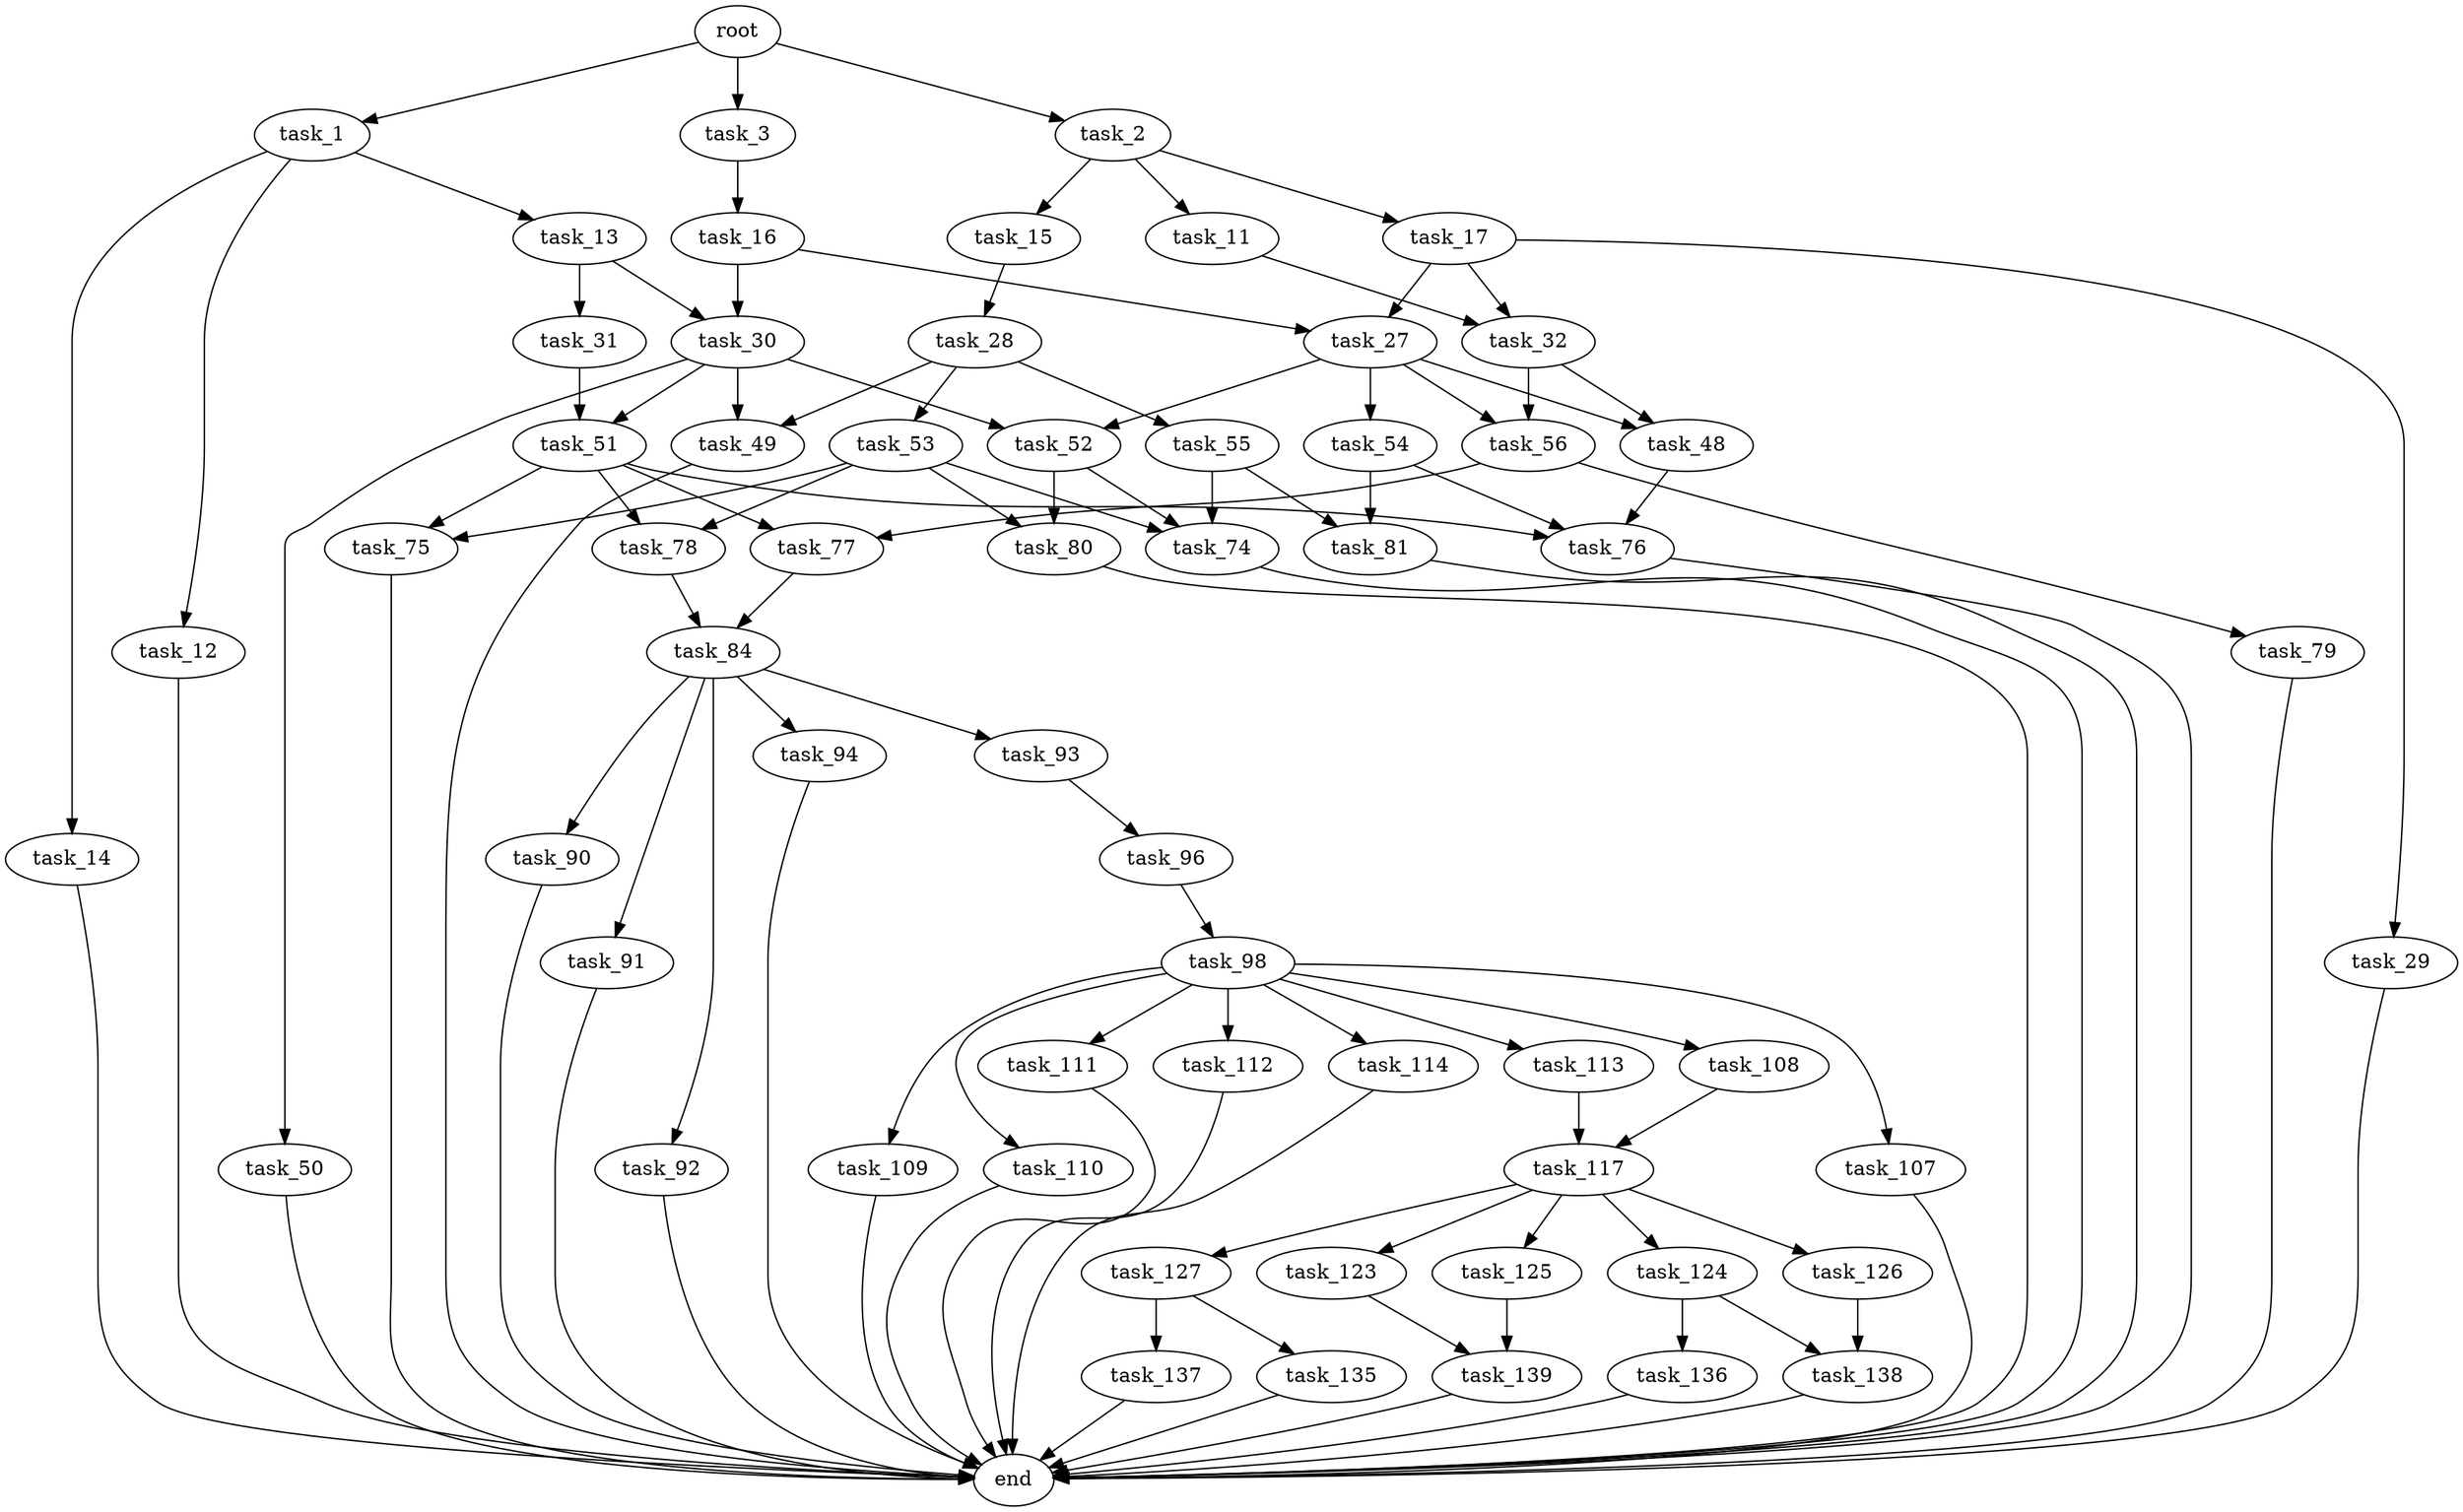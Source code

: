digraph G {
  root [size="0.000000"];
  task_1 [size="19613565570.000000"];
  task_2 [size="231928233984.000000"];
  task_3 [size="8589934592.000000"];
  task_11 [size="782757789696.000000"];
  task_12 [size="3043970270.000000"];
  task_13 [size="17724332931.000000"];
  task_14 [size="134217728000.000000"];
  task_15 [size="2096085439.000000"];
  task_16 [size="86034287853.000000"];
  task_17 [size="18418108326.000000"];
  task_27 [size="107320931526.000000"];
  task_28 [size="344523944.000000"];
  task_29 [size="231928233984.000000"];
  task_30 [size="67811711042.000000"];
  task_31 [size="75726280810.000000"];
  task_32 [size="162687186273.000000"];
  task_48 [size="8730253932.000000"];
  task_49 [size="76764311079.000000"];
  task_50 [size="68719476736.000000"];
  task_51 [size="799280325186.000000"];
  task_52 [size="68719476736.000000"];
  task_53 [size="506434400342.000000"];
  task_54 [size="2023289819.000000"];
  task_55 [size="1019999251682.000000"];
  task_56 [size="1073741824000.000000"];
  task_74 [size="106128664958.000000"];
  task_75 [size="134217728000.000000"];
  task_76 [size="782757789696.000000"];
  task_77 [size="8589934592.000000"];
  task_78 [size="764464881331.000000"];
  task_79 [size="50800654733.000000"];
  task_80 [size="368293445632.000000"];
  task_81 [size="82849273064.000000"];
  task_84 [size="3843156769.000000"];
  task_90 [size="23496946156.000000"];
  task_91 [size="8589934592.000000"];
  task_92 [size="133851567508.000000"];
  task_93 [size="682606750.000000"];
  task_94 [size="12111386873.000000"];
  task_96 [size="236407351868.000000"];
  task_98 [size="2530543041.000000"];
  task_107 [size="549755813888.000000"];
  task_108 [size="68719476736.000000"];
  task_109 [size="8589934592.000000"];
  task_110 [size="4596032988.000000"];
  task_111 [size="1347293521544.000000"];
  task_112 [size="782757789696.000000"];
  task_113 [size="368293445632.000000"];
  task_114 [size="1127339705181.000000"];
  task_117 [size="1073741824000.000000"];
  task_123 [size="425641474191.000000"];
  task_124 [size="22360191691.000000"];
  task_125 [size="6163021232.000000"];
  task_126 [size="14504973304.000000"];
  task_127 [size="68719476736.000000"];
  task_135 [size="508790322718.000000"];
  task_136 [size="613960371163.000000"];
  task_137 [size="68719476736.000000"];
  task_138 [size="8589934592.000000"];
  task_139 [size="8589934592.000000"];
  end [size="0.000000"];

  root -> task_1 [size="1.000000"];
  root -> task_2 [size="1.000000"];
  root -> task_3 [size="1.000000"];
  task_1 -> task_12 [size="679477248.000000"];
  task_1 -> task_13 [size="679477248.000000"];
  task_1 -> task_14 [size="679477248.000000"];
  task_2 -> task_11 [size="301989888.000000"];
  task_2 -> task_15 [size="301989888.000000"];
  task_2 -> task_17 [size="301989888.000000"];
  task_3 -> task_16 [size="33554432.000000"];
  task_11 -> task_32 [size="679477248.000000"];
  task_12 -> end [size="1.000000"];
  task_13 -> task_30 [size="411041792.000000"];
  task_13 -> task_31 [size="411041792.000000"];
  task_14 -> end [size="1.000000"];
  task_15 -> task_28 [size="75497472.000000"];
  task_16 -> task_27 [size="209715200.000000"];
  task_16 -> task_30 [size="209715200.000000"];
  task_17 -> task_27 [size="301989888.000000"];
  task_17 -> task_29 [size="301989888.000000"];
  task_17 -> task_32 [size="301989888.000000"];
  task_27 -> task_48 [size="75497472.000000"];
  task_27 -> task_52 [size="75497472.000000"];
  task_27 -> task_54 [size="75497472.000000"];
  task_27 -> task_56 [size="75497472.000000"];
  task_28 -> task_49 [size="33554432.000000"];
  task_28 -> task_53 [size="33554432.000000"];
  task_28 -> task_55 [size="33554432.000000"];
  task_29 -> end [size="1.000000"];
  task_30 -> task_49 [size="134217728.000000"];
  task_30 -> task_50 [size="134217728.000000"];
  task_30 -> task_51 [size="134217728.000000"];
  task_30 -> task_52 [size="134217728.000000"];
  task_31 -> task_51 [size="301989888.000000"];
  task_32 -> task_48 [size="134217728.000000"];
  task_32 -> task_56 [size="134217728.000000"];
  task_48 -> task_76 [size="33554432.000000"];
  task_49 -> end [size="1.000000"];
  task_50 -> end [size="1.000000"];
  task_51 -> task_75 [size="679477248.000000"];
  task_51 -> task_76 [size="679477248.000000"];
  task_51 -> task_77 [size="679477248.000000"];
  task_51 -> task_78 [size="679477248.000000"];
  task_52 -> task_74 [size="134217728.000000"];
  task_52 -> task_80 [size="134217728.000000"];
  task_53 -> task_74 [size="411041792.000000"];
  task_53 -> task_75 [size="411041792.000000"];
  task_53 -> task_78 [size="411041792.000000"];
  task_53 -> task_80 [size="411041792.000000"];
  task_54 -> task_76 [size="33554432.000000"];
  task_54 -> task_81 [size="33554432.000000"];
  task_55 -> task_74 [size="838860800.000000"];
  task_55 -> task_81 [size="838860800.000000"];
  task_56 -> task_77 [size="838860800.000000"];
  task_56 -> task_79 [size="838860800.000000"];
  task_74 -> end [size="1.000000"];
  task_75 -> end [size="1.000000"];
  task_76 -> end [size="1.000000"];
  task_77 -> task_84 [size="33554432.000000"];
  task_78 -> task_84 [size="838860800.000000"];
  task_79 -> end [size="1.000000"];
  task_80 -> end [size="1.000000"];
  task_81 -> end [size="1.000000"];
  task_84 -> task_90 [size="134217728.000000"];
  task_84 -> task_91 [size="134217728.000000"];
  task_84 -> task_92 [size="134217728.000000"];
  task_84 -> task_93 [size="134217728.000000"];
  task_84 -> task_94 [size="134217728.000000"];
  task_90 -> end [size="1.000000"];
  task_91 -> end [size="1.000000"];
  task_92 -> end [size="1.000000"];
  task_93 -> task_96 [size="75497472.000000"];
  task_94 -> end [size="1.000000"];
  task_96 -> task_98 [size="209715200.000000"];
  task_98 -> task_107 [size="75497472.000000"];
  task_98 -> task_108 [size="75497472.000000"];
  task_98 -> task_109 [size="75497472.000000"];
  task_98 -> task_110 [size="75497472.000000"];
  task_98 -> task_111 [size="75497472.000000"];
  task_98 -> task_112 [size="75497472.000000"];
  task_98 -> task_113 [size="75497472.000000"];
  task_98 -> task_114 [size="75497472.000000"];
  task_107 -> end [size="1.000000"];
  task_108 -> task_117 [size="134217728.000000"];
  task_109 -> end [size="1.000000"];
  task_110 -> end [size="1.000000"];
  task_111 -> end [size="1.000000"];
  task_112 -> end [size="1.000000"];
  task_113 -> task_117 [size="411041792.000000"];
  task_114 -> end [size="1.000000"];
  task_117 -> task_123 [size="838860800.000000"];
  task_117 -> task_124 [size="838860800.000000"];
  task_117 -> task_125 [size="838860800.000000"];
  task_117 -> task_126 [size="838860800.000000"];
  task_117 -> task_127 [size="838860800.000000"];
  task_123 -> task_139 [size="411041792.000000"];
  task_124 -> task_136 [size="411041792.000000"];
  task_124 -> task_138 [size="411041792.000000"];
  task_125 -> task_139 [size="134217728.000000"];
  task_126 -> task_138 [size="536870912.000000"];
  task_127 -> task_135 [size="134217728.000000"];
  task_127 -> task_137 [size="134217728.000000"];
  task_135 -> end [size="1.000000"];
  task_136 -> end [size="1.000000"];
  task_137 -> end [size="1.000000"];
  task_138 -> end [size="1.000000"];
  task_139 -> end [size="1.000000"];
}
